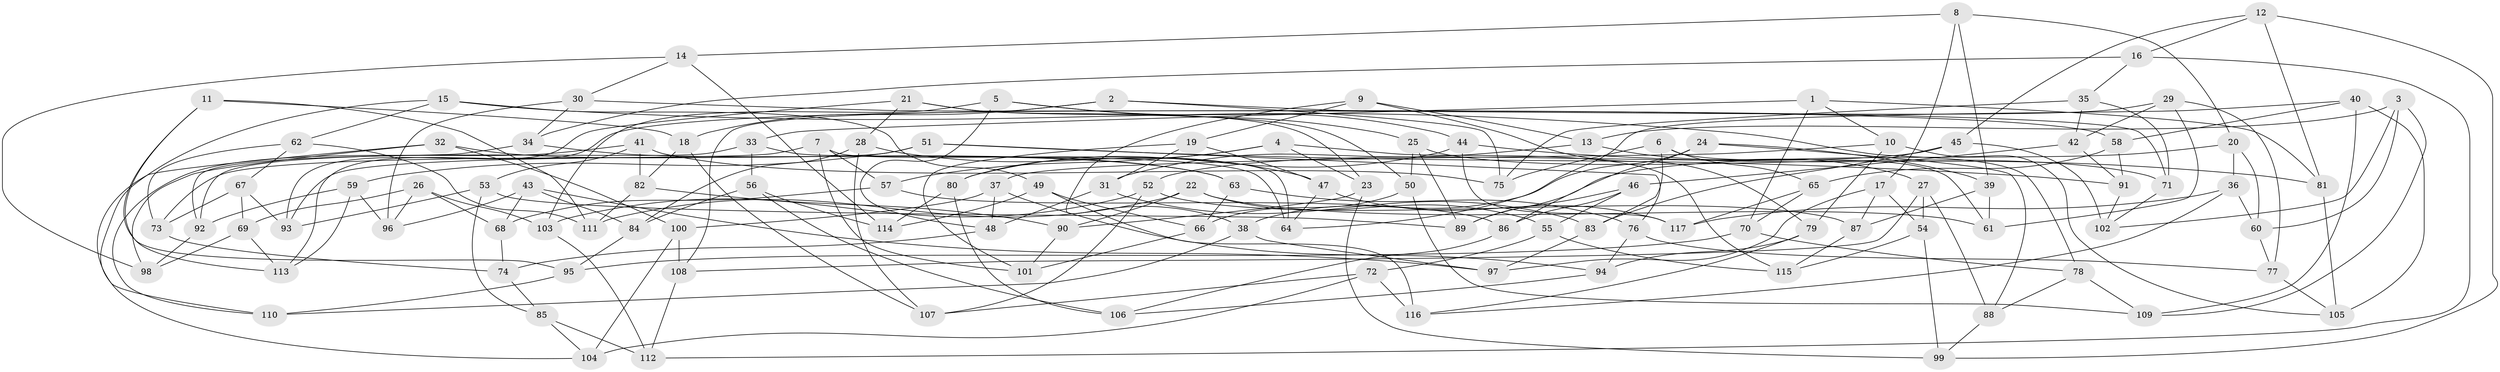 // coarse degree distribution, {4: 0.5432098765432098, 6: 0.43209876543209874, 5: 0.012345679012345678, 3: 0.012345679012345678}
// Generated by graph-tools (version 1.1) at 2025/52/02/27/25 19:52:34]
// undirected, 117 vertices, 234 edges
graph export_dot {
graph [start="1"]
  node [color=gray90,style=filled];
  1;
  2;
  3;
  4;
  5;
  6;
  7;
  8;
  9;
  10;
  11;
  12;
  13;
  14;
  15;
  16;
  17;
  18;
  19;
  20;
  21;
  22;
  23;
  24;
  25;
  26;
  27;
  28;
  29;
  30;
  31;
  32;
  33;
  34;
  35;
  36;
  37;
  38;
  39;
  40;
  41;
  42;
  43;
  44;
  45;
  46;
  47;
  48;
  49;
  50;
  51;
  52;
  53;
  54;
  55;
  56;
  57;
  58;
  59;
  60;
  61;
  62;
  63;
  64;
  65;
  66;
  67;
  68;
  69;
  70;
  71;
  72;
  73;
  74;
  75;
  76;
  77;
  78;
  79;
  80;
  81;
  82;
  83;
  84;
  85;
  86;
  87;
  88;
  89;
  90;
  91;
  92;
  93;
  94;
  95;
  96;
  97;
  98;
  99;
  100;
  101;
  102;
  103;
  104;
  105;
  106;
  107;
  108;
  109;
  110;
  111;
  112;
  113;
  114;
  115;
  116;
  117;
  1 -- 33;
  1 -- 70;
  1 -- 81;
  1 -- 10;
  2 -- 18;
  2 -- 75;
  2 -- 108;
  2 -- 71;
  3 -- 60;
  3 -- 109;
  3 -- 102;
  3 -- 13;
  4 -- 80;
  4 -- 23;
  4 -- 115;
  4 -- 57;
  5 -- 44;
  5 -- 103;
  5 -- 48;
  5 -- 25;
  6 -- 75;
  6 -- 61;
  6 -- 83;
  6 -- 65;
  7 -- 64;
  7 -- 57;
  7 -- 101;
  7 -- 93;
  8 -- 14;
  8 -- 39;
  8 -- 20;
  8 -- 17;
  9 -- 19;
  9 -- 38;
  9 -- 13;
  9 -- 79;
  10 -- 37;
  10 -- 79;
  10 -- 105;
  11 -- 111;
  11 -- 113;
  11 -- 95;
  11 -- 18;
  12 -- 45;
  12 -- 81;
  12 -- 99;
  12 -- 16;
  13 -- 31;
  13 -- 27;
  14 -- 30;
  14 -- 114;
  14 -- 98;
  15 -- 78;
  15 -- 110;
  15 -- 49;
  15 -- 62;
  16 -- 34;
  16 -- 112;
  16 -- 35;
  17 -- 97;
  17 -- 87;
  17 -- 54;
  18 -- 82;
  18 -- 107;
  19 -- 31;
  19 -- 47;
  19 -- 101;
  20 -- 89;
  20 -- 60;
  20 -- 36;
  21 -- 28;
  21 -- 93;
  21 -- 50;
  21 -- 23;
  22 -- 90;
  22 -- 111;
  22 -- 55;
  22 -- 61;
  23 -- 99;
  23 -- 90;
  24 -- 38;
  24 -- 88;
  24 -- 86;
  24 -- 39;
  25 -- 89;
  25 -- 50;
  25 -- 71;
  26 -- 103;
  26 -- 96;
  26 -- 68;
  26 -- 69;
  27 -- 108;
  27 -- 88;
  27 -- 54;
  28 -- 84;
  28 -- 107;
  28 -- 47;
  29 -- 77;
  29 -- 61;
  29 -- 113;
  29 -- 42;
  30 -- 34;
  30 -- 58;
  30 -- 96;
  31 -- 83;
  31 -- 48;
  32 -- 104;
  32 -- 98;
  32 -- 100;
  32 -- 63;
  33 -- 56;
  33 -- 64;
  33 -- 92;
  34 -- 63;
  34 -- 92;
  35 -- 71;
  35 -- 42;
  35 -- 75;
  36 -- 116;
  36 -- 117;
  36 -- 60;
  37 -- 100;
  37 -- 94;
  37 -- 48;
  38 -- 97;
  38 -- 110;
  39 -- 61;
  39 -- 87;
  40 -- 105;
  40 -- 109;
  40 -- 58;
  40 -- 64;
  41 -- 110;
  41 -- 75;
  41 -- 53;
  41 -- 82;
  42 -- 46;
  42 -- 91;
  43 -- 97;
  43 -- 68;
  43 -- 96;
  43 -- 84;
  44 -- 81;
  44 -- 80;
  44 -- 117;
  45 -- 52;
  45 -- 102;
  45 -- 83;
  46 -- 89;
  46 -- 86;
  46 -- 55;
  47 -- 117;
  47 -- 64;
  48 -- 74;
  49 -- 66;
  49 -- 116;
  49 -- 114;
  50 -- 66;
  50 -- 109;
  51 -- 76;
  51 -- 91;
  51 -- 73;
  51 -- 59;
  52 -- 107;
  52 -- 87;
  52 -- 103;
  53 -- 85;
  53 -- 89;
  53 -- 93;
  54 -- 99;
  54 -- 115;
  55 -- 72;
  55 -- 115;
  56 -- 106;
  56 -- 84;
  56 -- 114;
  57 -- 86;
  57 -- 68;
  58 -- 91;
  58 -- 65;
  59 -- 113;
  59 -- 92;
  59 -- 96;
  60 -- 77;
  62 -- 73;
  62 -- 111;
  62 -- 67;
  63 -- 76;
  63 -- 66;
  65 -- 70;
  65 -- 117;
  66 -- 101;
  67 -- 73;
  67 -- 69;
  67 -- 93;
  68 -- 74;
  69 -- 98;
  69 -- 113;
  70 -- 78;
  70 -- 95;
  71 -- 102;
  72 -- 116;
  72 -- 107;
  72 -- 104;
  73 -- 74;
  74 -- 85;
  76 -- 77;
  76 -- 94;
  77 -- 105;
  78 -- 109;
  78 -- 88;
  79 -- 116;
  79 -- 94;
  80 -- 106;
  80 -- 114;
  81 -- 105;
  82 -- 111;
  82 -- 90;
  83 -- 97;
  84 -- 95;
  85 -- 112;
  85 -- 104;
  86 -- 106;
  87 -- 115;
  88 -- 99;
  90 -- 101;
  91 -- 102;
  92 -- 98;
  94 -- 106;
  95 -- 110;
  100 -- 104;
  100 -- 108;
  103 -- 112;
  108 -- 112;
}
